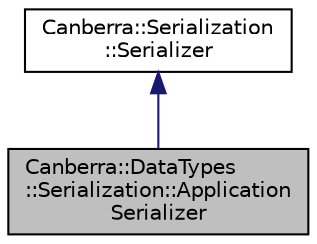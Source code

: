 digraph "Canberra::DataTypes::Serialization::ApplicationSerializer"
{
  edge [fontname="Helvetica",fontsize="10",labelfontname="Helvetica",labelfontsize="10"];
  node [fontname="Helvetica",fontsize="10",shape=record];
  Node2 [label="Canberra::DataTypes\l::Serialization::Application\lSerializer",height=0.2,width=0.4,color="black", fillcolor="grey75", style="filled", fontcolor="black"];
  Node3 -> Node2 [dir="back",color="midnightblue",fontsize="10",style="solid",fontname="Helvetica"];
  Node3 [label="Canberra::Serialization\l::Serializer",height=0.2,width=0.4,color="black", fillcolor="white", style="filled",URL="$df/d97/class_canberra_1_1_serialization_1_1_serializer.html"];
}
